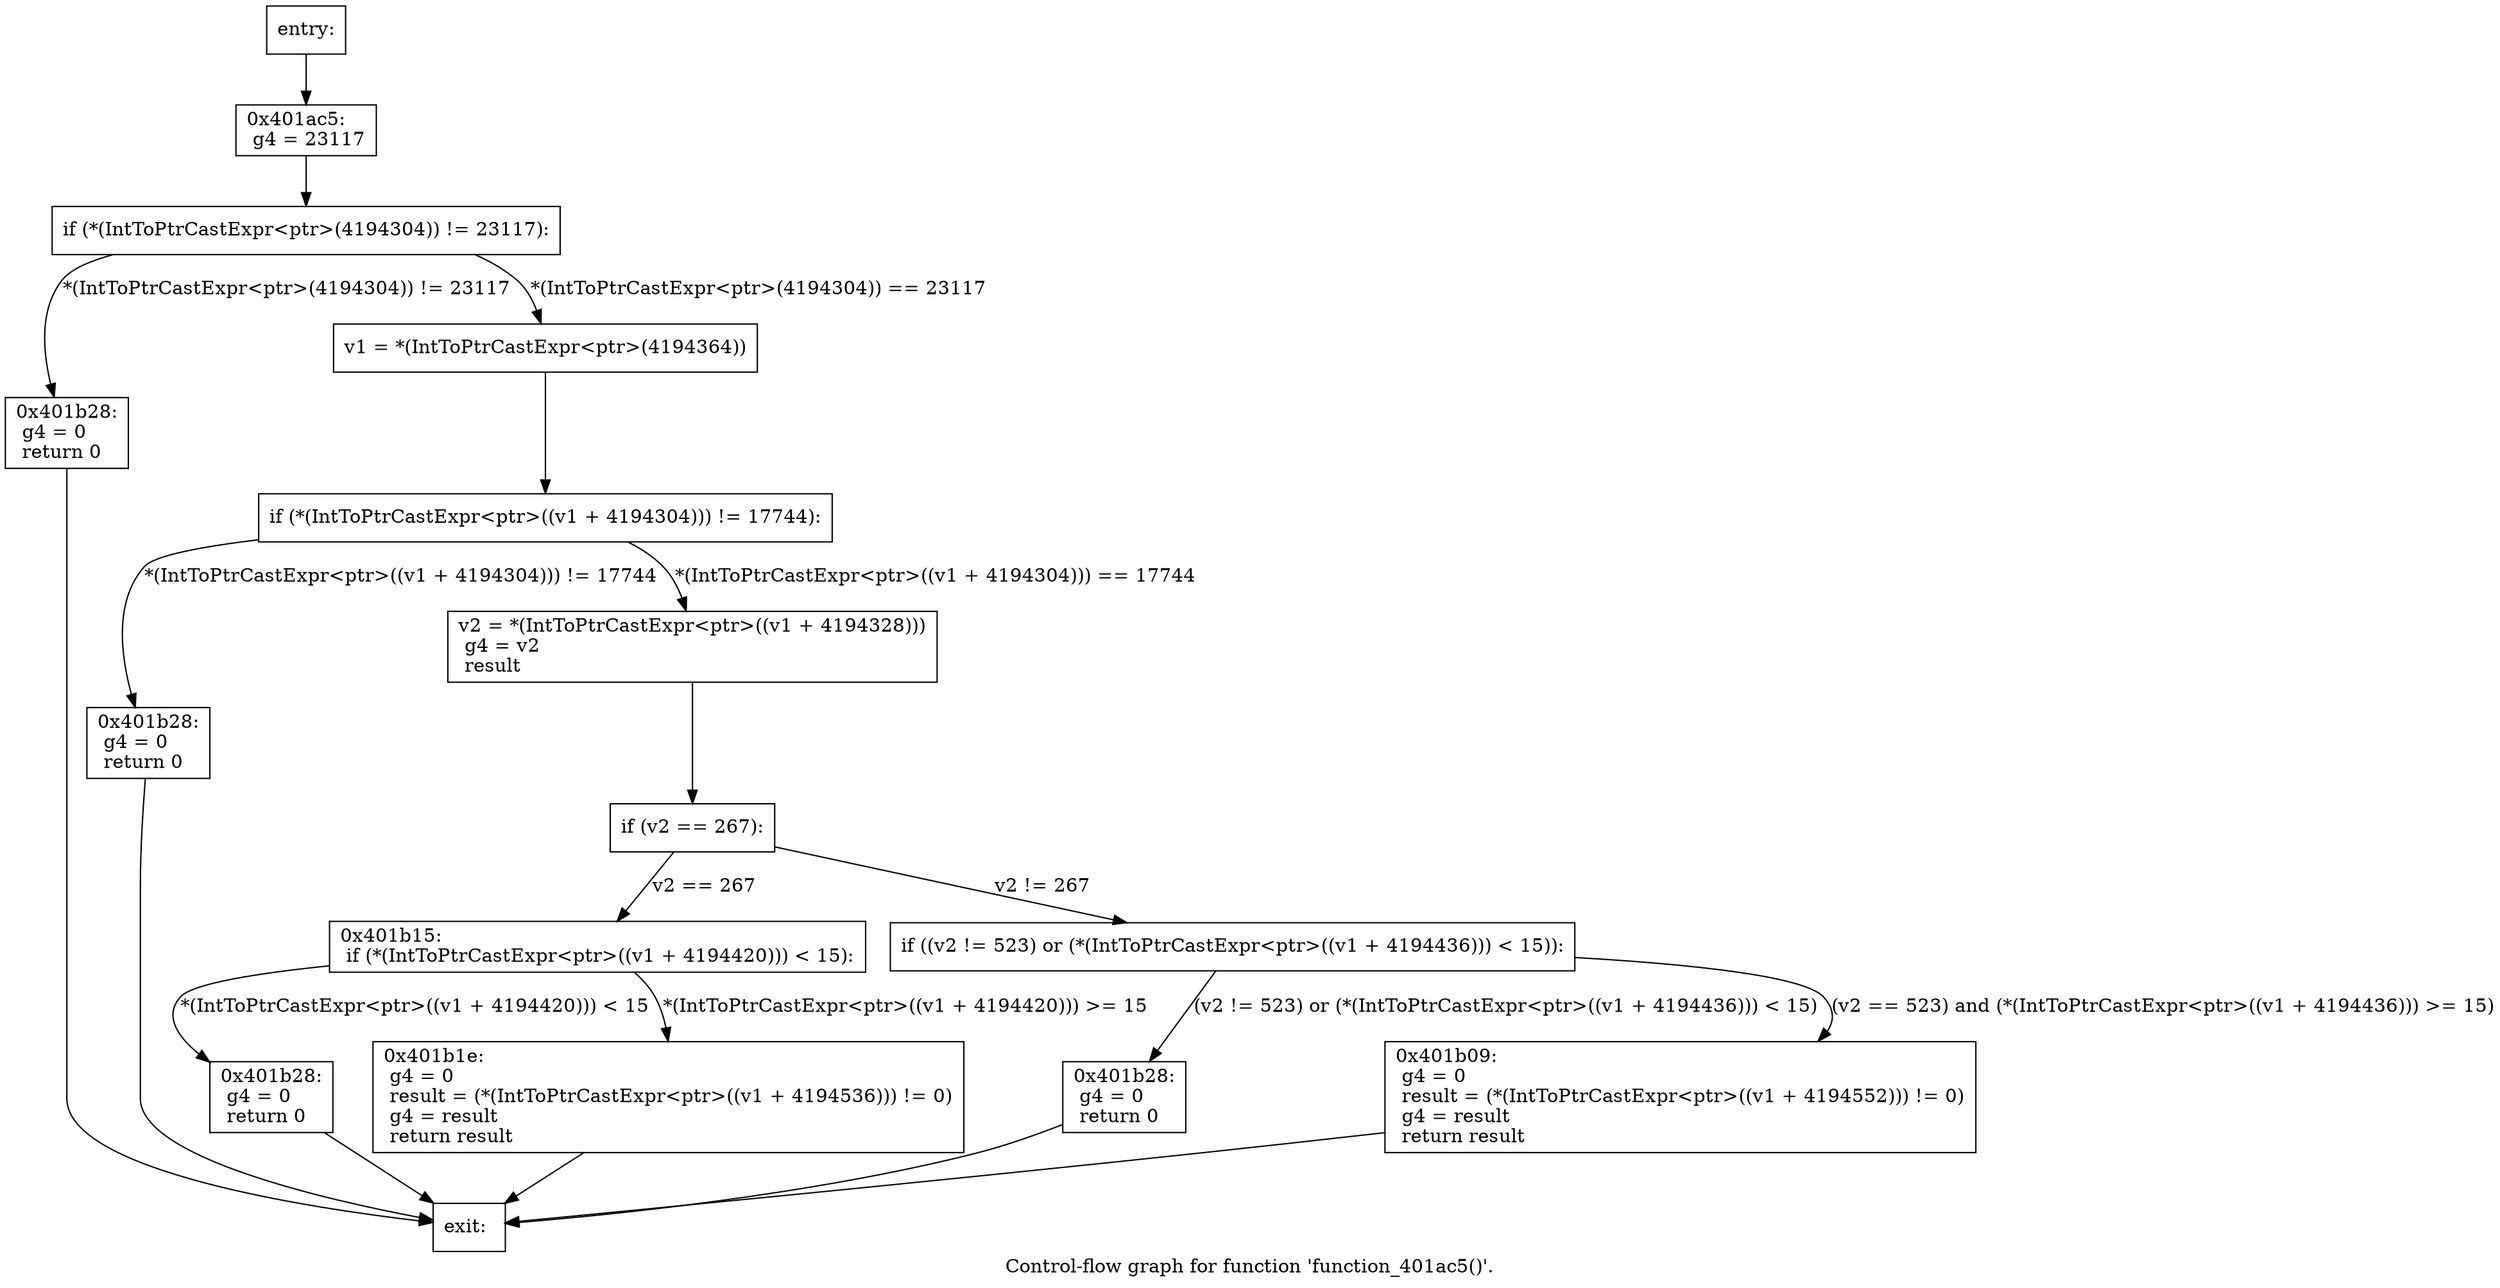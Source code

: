 digraph "Control-flow graph for function 'function_401ac5()'." {
  label="Control-flow graph for function 'function_401ac5()'.";
  node [shape=record];

  Node000001D420AC88E0 [label="{entry:\l}"];
  Node000001D420AC88E0 -> Node000001D420AC9440;
  Node000001D420AC9440 [label="{0x401ac5:\l  g4 = 23117\l}"];
  Node000001D420AC9440 -> Node000001D420AC7D10;
  Node000001D420AC7D10 [label="{  if (*(IntToPtrCastExpr\<ptr\>(4194304)) != 23117):\l}"];
  Node000001D420AC7D10 -> Node000001D420AC86B0 [label="*(IntToPtrCastExpr\<ptr\>(4194304)) != 23117"];
  Node000001D420AC7D10 -> Node000001D420AC7FB0 [label="*(IntToPtrCastExpr\<ptr\>(4194304)) == 23117"];
  Node000001D420AC86B0 [label="{0x401b28:\l  g4 = 0\l  return 0\l}"];
  Node000001D420AC86B0 -> Node000001D420AC8C60;
  Node000001D420AC7FB0 [label="{  v1 = *(IntToPtrCastExpr\<ptr\>(4194364))\l}"];
  Node000001D420AC7FB0 -> Node000001D420AC8950;
  Node000001D420AC8C60 [label="{exit:\l}"];
  Node000001D420AC8950 [label="{  if (*(IntToPtrCastExpr\<ptr\>((v1 + 4194304))) != 17744):\l}"];
  Node000001D420AC8950 -> Node000001D420AC90C0 [label="*(IntToPtrCastExpr\<ptr\>((v1 + 4194304))) != 17744"];
  Node000001D420AC8950 -> Node000001D420AC8CD0 [label="*(IntToPtrCastExpr\<ptr\>((v1 + 4194304))) == 17744"];
  Node000001D420AC90C0 [label="{0x401b28:\l  g4 = 0\l  return 0\l}"];
  Node000001D420AC90C0 -> Node000001D420AC8C60;
  Node000001D420AC8CD0 [label="{  v2 = *(IntToPtrCastExpr\<ptr\>((v1 + 4194328)))\l  g4 = v2\l  result\l}"];
  Node000001D420AC8CD0 -> Node000001D420AC89C0;
  Node000001D420AC89C0 [label="{  if (v2 == 267):\l}"];
  Node000001D420AC89C0 -> Node000001D420AC9280 [label="v2 == 267"];
  Node000001D420AC89C0 -> Node000001D420AC7D80 [label="v2 != 267"];
  Node000001D420AC9280 [label="{0x401b15:\l  if (*(IntToPtrCastExpr\<ptr\>((v1 + 4194420))) \< 15):\l}"];
  Node000001D420AC9280 -> Node000001D420AC92F0 [label="*(IntToPtrCastExpr\<ptr\>((v1 + 4194420))) \< 15"];
  Node000001D420AC9280 -> Node000001D420AC8480 [label="*(IntToPtrCastExpr\<ptr\>((v1 + 4194420))) \>= 15"];
  Node000001D420AC7D80 [label="{  if ((v2 != 523) or (*(IntToPtrCastExpr\<ptr\>((v1 + 4194436))) \< 15)):\l}"];
  Node000001D420AC7D80 -> Node000001D420AC93D0 [label="(v2 != 523) or (*(IntToPtrCastExpr\<ptr\>((v1 + 4194436))) \< 15)"];
  Node000001D420AC7D80 -> Node000001D420AC8B80 [label="(v2 == 523) and (*(IntToPtrCastExpr\<ptr\>((v1 + 4194436))) \>= 15)"];
  Node000001D420AC92F0 [label="{0x401b28:\l  g4 = 0\l  return 0\l}"];
  Node000001D420AC92F0 -> Node000001D420AC8C60;
  Node000001D420AC8480 [label="{0x401b1e:\l  g4 = 0\l  result = (*(IntToPtrCastExpr\<ptr\>((v1 + 4194536))) != 0)\l  g4 = result\l  return result\l}"];
  Node000001D420AC8480 -> Node000001D420AC8C60;
  Node000001D420AC93D0 [label="{0x401b28:\l  g4 = 0\l  return 0\l}"];
  Node000001D420AC93D0 -> Node000001D420AC8C60;
  Node000001D420AC8B80 [label="{0x401b09:\l  g4 = 0\l  result = (*(IntToPtrCastExpr\<ptr\>((v1 + 4194552))) != 0)\l  g4 = result\l  return result\l}"];
  Node000001D420AC8B80 -> Node000001D420AC8C60;

}
